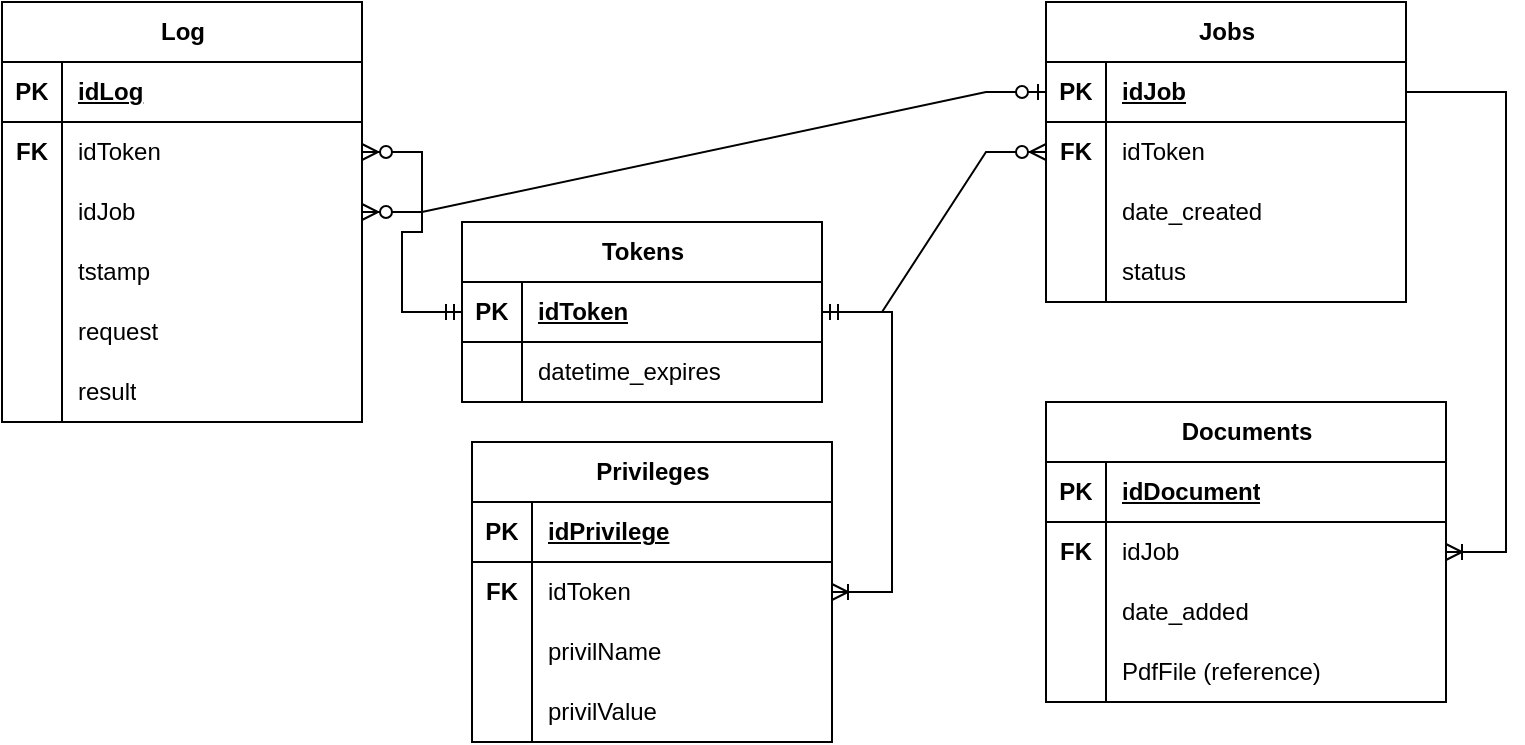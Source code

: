 <mxfile version="22.1.17" type="device">
  <diagram name="Page-1" id="5UgOBopCguAfyrM2OsXd">
    <mxGraphModel dx="1232" dy="1042" grid="1" gridSize="10" guides="1" tooltips="1" connect="1" arrows="1" fold="1" page="1" pageScale="1" pageWidth="827" pageHeight="1169" math="0" shadow="0">
      <root>
        <mxCell id="0" />
        <mxCell id="1" parent="0" />
        <UserObject label="Jobs" tooltip="create only if valid pdf form is provided" id="UqdyNHIY9lJuVBILIbmq-14">
          <mxCell style="shape=table;startSize=30;container=1;collapsible=1;childLayout=tableLayout;fixedRows=1;rowLines=0;fontStyle=1;align=center;resizeLast=1;html=1;" parent="1" vertex="1">
            <mxGeometry x="566" y="60" width="180" height="150" as="geometry" />
          </mxCell>
        </UserObject>
        <mxCell id="UqdyNHIY9lJuVBILIbmq-15" value="" style="shape=tableRow;horizontal=0;startSize=0;swimlaneHead=0;swimlaneBody=0;fillColor=none;collapsible=0;dropTarget=0;points=[[0,0.5],[1,0.5]];portConstraint=eastwest;top=0;left=0;right=0;bottom=1;" parent="UqdyNHIY9lJuVBILIbmq-14" vertex="1">
          <mxGeometry y="30" width="180" height="30" as="geometry" />
        </mxCell>
        <mxCell id="UqdyNHIY9lJuVBILIbmq-16" value="PK" style="shape=partialRectangle;connectable=0;fillColor=none;top=0;left=0;bottom=0;right=0;fontStyle=1;overflow=hidden;whiteSpace=wrap;html=1;" parent="UqdyNHIY9lJuVBILIbmq-15" vertex="1">
          <mxGeometry width="30" height="30" as="geometry">
            <mxRectangle width="30" height="30" as="alternateBounds" />
          </mxGeometry>
        </mxCell>
        <mxCell id="UqdyNHIY9lJuVBILIbmq-17" value="idJob" style="shape=partialRectangle;connectable=0;fillColor=none;top=0;left=0;bottom=0;right=0;align=left;spacingLeft=6;fontStyle=5;overflow=hidden;whiteSpace=wrap;html=1;" parent="UqdyNHIY9lJuVBILIbmq-15" vertex="1">
          <mxGeometry x="30" width="150" height="30" as="geometry">
            <mxRectangle width="150" height="30" as="alternateBounds" />
          </mxGeometry>
        </mxCell>
        <mxCell id="UqdyNHIY9lJuVBILIbmq-18" value="" style="shape=tableRow;horizontal=0;startSize=0;swimlaneHead=0;swimlaneBody=0;fillColor=none;collapsible=0;dropTarget=0;points=[[0,0.5],[1,0.5]];portConstraint=eastwest;top=0;left=0;right=0;bottom=0;" parent="UqdyNHIY9lJuVBILIbmq-14" vertex="1">
          <mxGeometry y="60" width="180" height="30" as="geometry" />
        </mxCell>
        <mxCell id="UqdyNHIY9lJuVBILIbmq-19" value="&lt;b&gt;FK&lt;/b&gt;" style="shape=partialRectangle;connectable=0;fillColor=none;top=0;left=0;bottom=0;right=0;editable=1;overflow=hidden;whiteSpace=wrap;html=1;" parent="UqdyNHIY9lJuVBILIbmq-18" vertex="1">
          <mxGeometry width="30" height="30" as="geometry">
            <mxRectangle width="30" height="30" as="alternateBounds" />
          </mxGeometry>
        </mxCell>
        <mxCell id="UqdyNHIY9lJuVBILIbmq-20" value="idToken" style="shape=partialRectangle;connectable=0;fillColor=none;top=0;left=0;bottom=0;right=0;align=left;spacingLeft=6;overflow=hidden;whiteSpace=wrap;html=1;" parent="UqdyNHIY9lJuVBILIbmq-18" vertex="1">
          <mxGeometry x="30" width="150" height="30" as="geometry">
            <mxRectangle width="150" height="30" as="alternateBounds" />
          </mxGeometry>
        </mxCell>
        <mxCell id="UqdyNHIY9lJuVBILIbmq-21" value="" style="shape=tableRow;horizontal=0;startSize=0;swimlaneHead=0;swimlaneBody=0;fillColor=none;collapsible=0;dropTarget=0;points=[[0,0.5],[1,0.5]];portConstraint=eastwest;top=0;left=0;right=0;bottom=0;" parent="UqdyNHIY9lJuVBILIbmq-14" vertex="1">
          <mxGeometry y="90" width="180" height="30" as="geometry" />
        </mxCell>
        <mxCell id="UqdyNHIY9lJuVBILIbmq-22" value="" style="shape=partialRectangle;connectable=0;fillColor=none;top=0;left=0;bottom=0;right=0;editable=1;overflow=hidden;whiteSpace=wrap;html=1;" parent="UqdyNHIY9lJuVBILIbmq-21" vertex="1">
          <mxGeometry width="30" height="30" as="geometry">
            <mxRectangle width="30" height="30" as="alternateBounds" />
          </mxGeometry>
        </mxCell>
        <mxCell id="UqdyNHIY9lJuVBILIbmq-23" value="date_created" style="shape=partialRectangle;connectable=0;fillColor=none;top=0;left=0;bottom=0;right=0;align=left;spacingLeft=6;overflow=hidden;whiteSpace=wrap;html=1;" parent="UqdyNHIY9lJuVBILIbmq-21" vertex="1">
          <mxGeometry x="30" width="150" height="30" as="geometry">
            <mxRectangle width="150" height="30" as="alternateBounds" />
          </mxGeometry>
        </mxCell>
        <mxCell id="UqdyNHIY9lJuVBILIbmq-24" value="" style="shape=tableRow;horizontal=0;startSize=0;swimlaneHead=0;swimlaneBody=0;fillColor=none;collapsible=0;dropTarget=0;points=[[0,0.5],[1,0.5]];portConstraint=eastwest;top=0;left=0;right=0;bottom=0;" parent="UqdyNHIY9lJuVBILIbmq-14" vertex="1">
          <mxGeometry y="120" width="180" height="30" as="geometry" />
        </mxCell>
        <mxCell id="UqdyNHIY9lJuVBILIbmq-25" value="" style="shape=partialRectangle;connectable=0;fillColor=none;top=0;left=0;bottom=0;right=0;editable=1;overflow=hidden;whiteSpace=wrap;html=1;" parent="UqdyNHIY9lJuVBILIbmq-24" vertex="1">
          <mxGeometry width="30" height="30" as="geometry">
            <mxRectangle width="30" height="30" as="alternateBounds" />
          </mxGeometry>
        </mxCell>
        <mxCell id="UqdyNHIY9lJuVBILIbmq-26" value="status" style="shape=partialRectangle;connectable=0;fillColor=none;top=0;left=0;bottom=0;right=0;align=left;spacingLeft=6;overflow=hidden;whiteSpace=wrap;html=1;" parent="UqdyNHIY9lJuVBILIbmq-24" vertex="1">
          <mxGeometry x="30" width="150" height="30" as="geometry">
            <mxRectangle width="150" height="30" as="alternateBounds" />
          </mxGeometry>
        </mxCell>
        <UserObject label="Documents" tooltip="valid pdf forms only; newest will be processed with address data" id="UqdyNHIY9lJuVBILIbmq-27">
          <mxCell style="shape=table;startSize=30;container=1;collapsible=1;childLayout=tableLayout;fixedRows=1;rowLines=0;fontStyle=1;align=center;resizeLast=1;html=1;" parent="1" vertex="1">
            <mxGeometry x="566" y="260" width="200" height="150" as="geometry" />
          </mxCell>
        </UserObject>
        <mxCell id="UqdyNHIY9lJuVBILIbmq-28" value="" style="shape=tableRow;horizontal=0;startSize=0;swimlaneHead=0;swimlaneBody=0;fillColor=none;collapsible=0;dropTarget=0;points=[[0,0.5],[1,0.5]];portConstraint=eastwest;top=0;left=0;right=0;bottom=1;" parent="UqdyNHIY9lJuVBILIbmq-27" vertex="1">
          <mxGeometry y="30" width="200" height="30" as="geometry" />
        </mxCell>
        <mxCell id="UqdyNHIY9lJuVBILIbmq-29" value="PK" style="shape=partialRectangle;connectable=0;fillColor=none;top=0;left=0;bottom=0;right=0;fontStyle=1;overflow=hidden;whiteSpace=wrap;html=1;" parent="UqdyNHIY9lJuVBILIbmq-28" vertex="1">
          <mxGeometry width="30" height="30" as="geometry">
            <mxRectangle width="30" height="30" as="alternateBounds" />
          </mxGeometry>
        </mxCell>
        <mxCell id="UqdyNHIY9lJuVBILIbmq-30" value="idDocument" style="shape=partialRectangle;connectable=0;fillColor=none;top=0;left=0;bottom=0;right=0;align=left;spacingLeft=6;fontStyle=5;overflow=hidden;whiteSpace=wrap;html=1;" parent="UqdyNHIY9lJuVBILIbmq-28" vertex="1">
          <mxGeometry x="30" width="170" height="30" as="geometry">
            <mxRectangle width="170" height="30" as="alternateBounds" />
          </mxGeometry>
        </mxCell>
        <mxCell id="UqdyNHIY9lJuVBILIbmq-31" value="" style="shape=tableRow;horizontal=0;startSize=0;swimlaneHead=0;swimlaneBody=0;fillColor=none;collapsible=0;dropTarget=0;points=[[0,0.5],[1,0.5]];portConstraint=eastwest;top=0;left=0;right=0;bottom=0;" parent="UqdyNHIY9lJuVBILIbmq-27" vertex="1">
          <mxGeometry y="60" width="200" height="30" as="geometry" />
        </mxCell>
        <mxCell id="UqdyNHIY9lJuVBILIbmq-32" value="FK" style="shape=partialRectangle;connectable=0;fillColor=none;top=0;left=0;bottom=0;right=0;editable=1;overflow=hidden;whiteSpace=wrap;html=1;fontStyle=1" parent="UqdyNHIY9lJuVBILIbmq-31" vertex="1">
          <mxGeometry width="30" height="30" as="geometry">
            <mxRectangle width="30" height="30" as="alternateBounds" />
          </mxGeometry>
        </mxCell>
        <mxCell id="UqdyNHIY9lJuVBILIbmq-33" value="idJob" style="shape=partialRectangle;connectable=0;fillColor=none;top=0;left=0;bottom=0;right=0;align=left;spacingLeft=6;overflow=hidden;whiteSpace=wrap;html=1;" parent="UqdyNHIY9lJuVBILIbmq-31" vertex="1">
          <mxGeometry x="30" width="170" height="30" as="geometry">
            <mxRectangle width="170" height="30" as="alternateBounds" />
          </mxGeometry>
        </mxCell>
        <mxCell id="UqdyNHIY9lJuVBILIbmq-34" value="" style="shape=tableRow;horizontal=0;startSize=0;swimlaneHead=0;swimlaneBody=0;fillColor=none;collapsible=0;dropTarget=0;points=[[0,0.5],[1,0.5]];portConstraint=eastwest;top=0;left=0;right=0;bottom=0;" parent="UqdyNHIY9lJuVBILIbmq-27" vertex="1">
          <mxGeometry y="90" width="200" height="30" as="geometry" />
        </mxCell>
        <mxCell id="UqdyNHIY9lJuVBILIbmq-35" value="" style="shape=partialRectangle;connectable=0;fillColor=none;top=0;left=0;bottom=0;right=0;editable=1;overflow=hidden;whiteSpace=wrap;html=1;" parent="UqdyNHIY9lJuVBILIbmq-34" vertex="1">
          <mxGeometry width="30" height="30" as="geometry">
            <mxRectangle width="30" height="30" as="alternateBounds" />
          </mxGeometry>
        </mxCell>
        <mxCell id="UqdyNHIY9lJuVBILIbmq-36" value="&lt;div&gt;date_added&lt;/div&gt;" style="shape=partialRectangle;connectable=0;fillColor=none;top=0;left=0;bottom=0;right=0;align=left;spacingLeft=6;overflow=hidden;whiteSpace=wrap;html=1;" parent="UqdyNHIY9lJuVBILIbmq-34" vertex="1">
          <mxGeometry x="30" width="170" height="30" as="geometry">
            <mxRectangle width="170" height="30" as="alternateBounds" />
          </mxGeometry>
        </mxCell>
        <mxCell id="UqdyNHIY9lJuVBILIbmq-37" value="" style="shape=tableRow;horizontal=0;startSize=0;swimlaneHead=0;swimlaneBody=0;fillColor=none;collapsible=0;dropTarget=0;points=[[0,0.5],[1,0.5]];portConstraint=eastwest;top=0;left=0;right=0;bottom=0;" parent="UqdyNHIY9lJuVBILIbmq-27" vertex="1">
          <mxGeometry y="120" width="200" height="30" as="geometry" />
        </mxCell>
        <mxCell id="UqdyNHIY9lJuVBILIbmq-38" value="" style="shape=partialRectangle;connectable=0;fillColor=none;top=0;left=0;bottom=0;right=0;editable=1;overflow=hidden;whiteSpace=wrap;html=1;" parent="UqdyNHIY9lJuVBILIbmq-37" vertex="1">
          <mxGeometry width="30" height="30" as="geometry">
            <mxRectangle width="30" height="30" as="alternateBounds" />
          </mxGeometry>
        </mxCell>
        <mxCell id="UqdyNHIY9lJuVBILIbmq-39" value="PdfFile (reference)" style="shape=partialRectangle;connectable=0;fillColor=none;top=0;left=0;bottom=0;right=0;align=left;spacingLeft=6;overflow=hidden;whiteSpace=wrap;html=1;" parent="UqdyNHIY9lJuVBILIbmq-37" vertex="1">
          <mxGeometry x="30" width="170" height="30" as="geometry">
            <mxRectangle width="170" height="30" as="alternateBounds" />
          </mxGeometry>
        </mxCell>
        <mxCell id="UqdyNHIY9lJuVBILIbmq-40" value="Tokens" style="shape=table;startSize=30;container=1;collapsible=1;childLayout=tableLayout;fixedRows=1;rowLines=0;fontStyle=1;align=center;resizeLast=1;html=1;" parent="1" vertex="1">
          <mxGeometry x="274" y="170" width="180" height="90" as="geometry" />
        </mxCell>
        <mxCell id="UqdyNHIY9lJuVBILIbmq-41" value="" style="shape=tableRow;horizontal=0;startSize=0;swimlaneHead=0;swimlaneBody=0;fillColor=none;collapsible=0;dropTarget=0;points=[[0,0.5],[1,0.5]];portConstraint=eastwest;top=0;left=0;right=0;bottom=1;" parent="UqdyNHIY9lJuVBILIbmq-40" vertex="1">
          <mxGeometry y="30" width="180" height="30" as="geometry" />
        </mxCell>
        <mxCell id="UqdyNHIY9lJuVBILIbmq-42" value="PK" style="shape=partialRectangle;connectable=0;fillColor=none;top=0;left=0;bottom=0;right=0;fontStyle=1;overflow=hidden;whiteSpace=wrap;html=1;" parent="UqdyNHIY9lJuVBILIbmq-41" vertex="1">
          <mxGeometry width="30" height="30" as="geometry">
            <mxRectangle width="30" height="30" as="alternateBounds" />
          </mxGeometry>
        </mxCell>
        <mxCell id="UqdyNHIY9lJuVBILIbmq-43" value="idToken" style="shape=partialRectangle;connectable=0;fillColor=none;top=0;left=0;bottom=0;right=0;align=left;spacingLeft=6;fontStyle=5;overflow=hidden;whiteSpace=wrap;html=1;" parent="UqdyNHIY9lJuVBILIbmq-41" vertex="1">
          <mxGeometry x="30" width="150" height="30" as="geometry">
            <mxRectangle width="150" height="30" as="alternateBounds" />
          </mxGeometry>
        </mxCell>
        <mxCell id="UqdyNHIY9lJuVBILIbmq-50" value="" style="shape=tableRow;horizontal=0;startSize=0;swimlaneHead=0;swimlaneBody=0;fillColor=none;collapsible=0;dropTarget=0;points=[[0,0.5],[1,0.5]];portConstraint=eastwest;top=0;left=0;right=0;bottom=0;" parent="UqdyNHIY9lJuVBILIbmq-40" vertex="1">
          <mxGeometry y="60" width="180" height="30" as="geometry" />
        </mxCell>
        <mxCell id="UqdyNHIY9lJuVBILIbmq-51" value="" style="shape=partialRectangle;connectable=0;fillColor=none;top=0;left=0;bottom=0;right=0;editable=1;overflow=hidden;whiteSpace=wrap;html=1;" parent="UqdyNHIY9lJuVBILIbmq-50" vertex="1">
          <mxGeometry width="30" height="30" as="geometry">
            <mxRectangle width="30" height="30" as="alternateBounds" />
          </mxGeometry>
        </mxCell>
        <mxCell id="UqdyNHIY9lJuVBILIbmq-52" value="datetime_expires" style="shape=partialRectangle;connectable=0;fillColor=none;top=0;left=0;bottom=0;right=0;align=left;spacingLeft=6;overflow=hidden;whiteSpace=wrap;html=1;" parent="UqdyNHIY9lJuVBILIbmq-50" vertex="1">
          <mxGeometry x="30" width="150" height="30" as="geometry">
            <mxRectangle width="150" height="30" as="alternateBounds" />
          </mxGeometry>
        </mxCell>
        <mxCell id="OgYU7Rey2-rCz_4GdbWx-2" value="" style="edgeStyle=entityRelationEdgeStyle;fontSize=12;html=1;endArrow=ERzeroToMany;startArrow=ERmandOne;rounded=0;" parent="1" source="UqdyNHIY9lJuVBILIbmq-41" target="UqdyNHIY9lJuVBILIbmq-18" edge="1">
          <mxGeometry width="100" height="100" relative="1" as="geometry">
            <mxPoint x="364" y="410" as="sourcePoint" />
            <mxPoint x="464" y="310" as="targetPoint" />
          </mxGeometry>
        </mxCell>
        <mxCell id="OgYU7Rey2-rCz_4GdbWx-4" value="" style="edgeStyle=entityRelationEdgeStyle;fontSize=12;html=1;endArrow=ERoneToMany;rounded=0;exitX=1;exitY=0.5;exitDx=0;exitDy=0;" parent="1" source="UqdyNHIY9lJuVBILIbmq-15" target="UqdyNHIY9lJuVBILIbmq-31" edge="1">
          <mxGeometry width="100" height="100" relative="1" as="geometry">
            <mxPoint x="554" y="600" as="sourcePoint" />
            <mxPoint x="654" y="500" as="targetPoint" />
          </mxGeometry>
        </mxCell>
        <UserObject label="Privileges" tooltip="Like &#39;maxApiCallsPerDay&#39;" id="OgYU7Rey2-rCz_4GdbWx-5">
          <mxCell style="shape=table;startSize=30;container=1;collapsible=1;childLayout=tableLayout;fixedRows=1;rowLines=0;fontStyle=1;align=center;resizeLast=1;html=1;" parent="1" vertex="1">
            <mxGeometry x="279" y="280" width="180" height="150" as="geometry" />
          </mxCell>
        </UserObject>
        <mxCell id="OgYU7Rey2-rCz_4GdbWx-6" value="" style="shape=tableRow;horizontal=0;startSize=0;swimlaneHead=0;swimlaneBody=0;fillColor=none;collapsible=0;dropTarget=0;points=[[0,0.5],[1,0.5]];portConstraint=eastwest;top=0;left=0;right=0;bottom=1;" parent="OgYU7Rey2-rCz_4GdbWx-5" vertex="1">
          <mxGeometry y="30" width="180" height="30" as="geometry" />
        </mxCell>
        <mxCell id="OgYU7Rey2-rCz_4GdbWx-7" value="PK" style="shape=partialRectangle;connectable=0;fillColor=none;top=0;left=0;bottom=0;right=0;fontStyle=1;overflow=hidden;whiteSpace=wrap;html=1;" parent="OgYU7Rey2-rCz_4GdbWx-6" vertex="1">
          <mxGeometry width="30" height="30" as="geometry">
            <mxRectangle width="30" height="30" as="alternateBounds" />
          </mxGeometry>
        </mxCell>
        <mxCell id="OgYU7Rey2-rCz_4GdbWx-8" value="idPrivilege" style="shape=partialRectangle;connectable=0;fillColor=none;top=0;left=0;bottom=0;right=0;align=left;spacingLeft=6;fontStyle=5;overflow=hidden;whiteSpace=wrap;html=1;" parent="OgYU7Rey2-rCz_4GdbWx-6" vertex="1">
          <mxGeometry x="30" width="150" height="30" as="geometry">
            <mxRectangle width="150" height="30" as="alternateBounds" />
          </mxGeometry>
        </mxCell>
        <mxCell id="OgYU7Rey2-rCz_4GdbWx-9" value="" style="shape=tableRow;horizontal=0;startSize=0;swimlaneHead=0;swimlaneBody=0;fillColor=none;collapsible=0;dropTarget=0;points=[[0,0.5],[1,0.5]];portConstraint=eastwest;top=0;left=0;right=0;bottom=0;" parent="OgYU7Rey2-rCz_4GdbWx-5" vertex="1">
          <mxGeometry y="60" width="180" height="30" as="geometry" />
        </mxCell>
        <mxCell id="OgYU7Rey2-rCz_4GdbWx-10" value="FK" style="shape=partialRectangle;connectable=0;fillColor=none;top=0;left=0;bottom=0;right=0;editable=1;overflow=hidden;whiteSpace=wrap;html=1;fontStyle=1" parent="OgYU7Rey2-rCz_4GdbWx-9" vertex="1">
          <mxGeometry width="30" height="30" as="geometry">
            <mxRectangle width="30" height="30" as="alternateBounds" />
          </mxGeometry>
        </mxCell>
        <mxCell id="OgYU7Rey2-rCz_4GdbWx-11" value="idToken" style="shape=partialRectangle;connectable=0;fillColor=none;top=0;left=0;bottom=0;right=0;align=left;spacingLeft=6;overflow=hidden;whiteSpace=wrap;html=1;" parent="OgYU7Rey2-rCz_4GdbWx-9" vertex="1">
          <mxGeometry x="30" width="150" height="30" as="geometry">
            <mxRectangle width="150" height="30" as="alternateBounds" />
          </mxGeometry>
        </mxCell>
        <mxCell id="OgYU7Rey2-rCz_4GdbWx-12" style="shape=tableRow;horizontal=0;startSize=0;swimlaneHead=0;swimlaneBody=0;fillColor=none;collapsible=0;dropTarget=0;points=[[0,0.5],[1,0.5]];portConstraint=eastwest;top=0;left=0;right=0;bottom=0;" parent="OgYU7Rey2-rCz_4GdbWx-5" vertex="1">
          <mxGeometry y="90" width="180" height="30" as="geometry" />
        </mxCell>
        <mxCell id="OgYU7Rey2-rCz_4GdbWx-13" style="shape=partialRectangle;connectable=0;fillColor=none;top=0;left=0;bottom=0;right=0;editable=1;overflow=hidden;whiteSpace=wrap;html=1;" parent="OgYU7Rey2-rCz_4GdbWx-12" vertex="1">
          <mxGeometry width="30" height="30" as="geometry">
            <mxRectangle width="30" height="30" as="alternateBounds" />
          </mxGeometry>
        </mxCell>
        <mxCell id="OgYU7Rey2-rCz_4GdbWx-14" value="privilName" style="shape=partialRectangle;connectable=0;fillColor=none;top=0;left=0;bottom=0;right=0;align=left;spacingLeft=6;overflow=hidden;whiteSpace=wrap;html=1;" parent="OgYU7Rey2-rCz_4GdbWx-12" vertex="1">
          <mxGeometry x="30" width="150" height="30" as="geometry">
            <mxRectangle width="150" height="30" as="alternateBounds" />
          </mxGeometry>
        </mxCell>
        <mxCell id="OgYU7Rey2-rCz_4GdbWx-15" style="shape=tableRow;horizontal=0;startSize=0;swimlaneHead=0;swimlaneBody=0;fillColor=none;collapsible=0;dropTarget=0;points=[[0,0.5],[1,0.5]];portConstraint=eastwest;top=0;left=0;right=0;bottom=0;" parent="OgYU7Rey2-rCz_4GdbWx-5" vertex="1">
          <mxGeometry y="120" width="180" height="30" as="geometry" />
        </mxCell>
        <mxCell id="OgYU7Rey2-rCz_4GdbWx-16" style="shape=partialRectangle;connectable=0;fillColor=none;top=0;left=0;bottom=0;right=0;editable=1;overflow=hidden;whiteSpace=wrap;html=1;" parent="OgYU7Rey2-rCz_4GdbWx-15" vertex="1">
          <mxGeometry width="30" height="30" as="geometry">
            <mxRectangle width="30" height="30" as="alternateBounds" />
          </mxGeometry>
        </mxCell>
        <mxCell id="OgYU7Rey2-rCz_4GdbWx-17" value="privilValue" style="shape=partialRectangle;connectable=0;fillColor=none;top=0;left=0;bottom=0;right=0;align=left;spacingLeft=6;overflow=hidden;whiteSpace=wrap;html=1;" parent="OgYU7Rey2-rCz_4GdbWx-15" vertex="1">
          <mxGeometry x="30" width="150" height="30" as="geometry">
            <mxRectangle width="150" height="30" as="alternateBounds" />
          </mxGeometry>
        </mxCell>
        <mxCell id="OgYU7Rey2-rCz_4GdbWx-22" value="" style="edgeStyle=entityRelationEdgeStyle;fontSize=12;html=1;endArrow=ERoneToMany;rounded=0;" parent="1" source="UqdyNHIY9lJuVBILIbmq-41" target="OgYU7Rey2-rCz_4GdbWx-9" edge="1">
          <mxGeometry width="100" height="100" relative="1" as="geometry">
            <mxPoint x="554" y="600" as="sourcePoint" />
            <mxPoint x="654" y="500" as="targetPoint" />
          </mxGeometry>
        </mxCell>
        <UserObject label="Log" tooltip="will also provide number of API calls made per token / day" id="OgYU7Rey2-rCz_4GdbWx-23">
          <mxCell style="shape=table;startSize=30;container=1;collapsible=1;childLayout=tableLayout;fixedRows=1;rowLines=0;fontStyle=1;align=center;resizeLast=1;html=1;" parent="1" vertex="1">
            <mxGeometry x="44" y="60" width="180" height="210" as="geometry" />
          </mxCell>
        </UserObject>
        <mxCell id="OgYU7Rey2-rCz_4GdbWx-24" value="" style="shape=tableRow;horizontal=0;startSize=0;swimlaneHead=0;swimlaneBody=0;fillColor=none;collapsible=0;dropTarget=0;points=[[0,0.5],[1,0.5]];portConstraint=eastwest;top=0;left=0;right=0;bottom=1;" parent="OgYU7Rey2-rCz_4GdbWx-23" vertex="1">
          <mxGeometry y="30" width="180" height="30" as="geometry" />
        </mxCell>
        <mxCell id="OgYU7Rey2-rCz_4GdbWx-25" value="PK" style="shape=partialRectangle;connectable=0;fillColor=none;top=0;left=0;bottom=0;right=0;fontStyle=1;overflow=hidden;whiteSpace=wrap;html=1;" parent="OgYU7Rey2-rCz_4GdbWx-24" vertex="1">
          <mxGeometry width="30" height="30" as="geometry">
            <mxRectangle width="30" height="30" as="alternateBounds" />
          </mxGeometry>
        </mxCell>
        <mxCell id="OgYU7Rey2-rCz_4GdbWx-26" value="idLog" style="shape=partialRectangle;connectable=0;fillColor=none;top=0;left=0;bottom=0;right=0;align=left;spacingLeft=6;fontStyle=5;overflow=hidden;whiteSpace=wrap;html=1;" parent="OgYU7Rey2-rCz_4GdbWx-24" vertex="1">
          <mxGeometry x="30" width="150" height="30" as="geometry">
            <mxRectangle width="150" height="30" as="alternateBounds" />
          </mxGeometry>
        </mxCell>
        <mxCell id="OgYU7Rey2-rCz_4GdbWx-27" value="" style="shape=tableRow;horizontal=0;startSize=0;swimlaneHead=0;swimlaneBody=0;fillColor=none;collapsible=0;dropTarget=0;points=[[0,0.5],[1,0.5]];portConstraint=eastwest;top=0;left=0;right=0;bottom=0;" parent="OgYU7Rey2-rCz_4GdbWx-23" vertex="1">
          <mxGeometry y="60" width="180" height="30" as="geometry" />
        </mxCell>
        <mxCell id="OgYU7Rey2-rCz_4GdbWx-28" value="FK" style="shape=partialRectangle;connectable=0;fillColor=none;top=0;left=0;bottom=0;right=0;editable=1;overflow=hidden;whiteSpace=wrap;html=1;fontStyle=1" parent="OgYU7Rey2-rCz_4GdbWx-27" vertex="1">
          <mxGeometry width="30" height="30" as="geometry">
            <mxRectangle width="30" height="30" as="alternateBounds" />
          </mxGeometry>
        </mxCell>
        <mxCell id="OgYU7Rey2-rCz_4GdbWx-29" value="idToken" style="shape=partialRectangle;connectable=0;fillColor=none;top=0;left=0;bottom=0;right=0;align=left;spacingLeft=6;overflow=hidden;whiteSpace=wrap;html=1;" parent="OgYU7Rey2-rCz_4GdbWx-27" vertex="1">
          <mxGeometry x="30" width="150" height="30" as="geometry">
            <mxRectangle width="150" height="30" as="alternateBounds" />
          </mxGeometry>
        </mxCell>
        <mxCell id="OgYU7Rey2-rCz_4GdbWx-30" style="shape=tableRow;horizontal=0;startSize=0;swimlaneHead=0;swimlaneBody=0;fillColor=none;collapsible=0;dropTarget=0;points=[[0,0.5],[1,0.5]];portConstraint=eastwest;top=0;left=0;right=0;bottom=0;" parent="OgYU7Rey2-rCz_4GdbWx-23" vertex="1">
          <mxGeometry y="90" width="180" height="30" as="geometry" />
        </mxCell>
        <mxCell id="OgYU7Rey2-rCz_4GdbWx-31" value="" style="shape=partialRectangle;connectable=0;fillColor=none;top=0;left=0;bottom=0;right=0;editable=1;overflow=hidden;whiteSpace=wrap;html=1;" parent="OgYU7Rey2-rCz_4GdbWx-30" vertex="1">
          <mxGeometry width="30" height="30" as="geometry">
            <mxRectangle width="30" height="30" as="alternateBounds" />
          </mxGeometry>
        </mxCell>
        <mxCell id="OgYU7Rey2-rCz_4GdbWx-32" value="idJob" style="shape=partialRectangle;connectable=0;fillColor=none;top=0;left=0;bottom=0;right=0;align=left;spacingLeft=6;overflow=hidden;whiteSpace=wrap;html=1;" parent="OgYU7Rey2-rCz_4GdbWx-30" vertex="1">
          <mxGeometry x="30" width="150" height="30" as="geometry">
            <mxRectangle width="150" height="30" as="alternateBounds" />
          </mxGeometry>
        </mxCell>
        <mxCell id="OgYU7Rey2-rCz_4GdbWx-36" style="shape=tableRow;horizontal=0;startSize=0;swimlaneHead=0;swimlaneBody=0;fillColor=none;collapsible=0;dropTarget=0;points=[[0,0.5],[1,0.5]];portConstraint=eastwest;top=0;left=0;right=0;bottom=0;" parent="OgYU7Rey2-rCz_4GdbWx-23" vertex="1">
          <mxGeometry y="120" width="180" height="30" as="geometry" />
        </mxCell>
        <mxCell id="OgYU7Rey2-rCz_4GdbWx-37" style="shape=partialRectangle;connectable=0;fillColor=none;top=0;left=0;bottom=0;right=0;editable=1;overflow=hidden;whiteSpace=wrap;html=1;" parent="OgYU7Rey2-rCz_4GdbWx-36" vertex="1">
          <mxGeometry width="30" height="30" as="geometry">
            <mxRectangle width="30" height="30" as="alternateBounds" />
          </mxGeometry>
        </mxCell>
        <mxCell id="OgYU7Rey2-rCz_4GdbWx-38" value="tstamp" style="shape=partialRectangle;connectable=0;fillColor=none;top=0;left=0;bottom=0;right=0;align=left;spacingLeft=6;overflow=hidden;whiteSpace=wrap;html=1;" parent="OgYU7Rey2-rCz_4GdbWx-36" vertex="1">
          <mxGeometry x="30" width="150" height="30" as="geometry">
            <mxRectangle width="150" height="30" as="alternateBounds" />
          </mxGeometry>
        </mxCell>
        <mxCell id="OgYU7Rey2-rCz_4GdbWx-39" style="shape=tableRow;horizontal=0;startSize=0;swimlaneHead=0;swimlaneBody=0;fillColor=none;collapsible=0;dropTarget=0;points=[[0,0.5],[1,0.5]];portConstraint=eastwest;top=0;left=0;right=0;bottom=0;" parent="OgYU7Rey2-rCz_4GdbWx-23" vertex="1">
          <mxGeometry y="150" width="180" height="30" as="geometry" />
        </mxCell>
        <mxCell id="OgYU7Rey2-rCz_4GdbWx-40" style="shape=partialRectangle;connectable=0;fillColor=none;top=0;left=0;bottom=0;right=0;editable=1;overflow=hidden;whiteSpace=wrap;html=1;" parent="OgYU7Rey2-rCz_4GdbWx-39" vertex="1">
          <mxGeometry width="30" height="30" as="geometry">
            <mxRectangle width="30" height="30" as="alternateBounds" />
          </mxGeometry>
        </mxCell>
        <mxCell id="OgYU7Rey2-rCz_4GdbWx-41" value="request" style="shape=partialRectangle;connectable=0;fillColor=none;top=0;left=0;bottom=0;right=0;align=left;spacingLeft=6;overflow=hidden;whiteSpace=wrap;html=1;" parent="OgYU7Rey2-rCz_4GdbWx-39" vertex="1">
          <mxGeometry x="30" width="150" height="30" as="geometry">
            <mxRectangle width="150" height="30" as="alternateBounds" />
          </mxGeometry>
        </mxCell>
        <mxCell id="OgYU7Rey2-rCz_4GdbWx-42" style="shape=tableRow;horizontal=0;startSize=0;swimlaneHead=0;swimlaneBody=0;fillColor=none;collapsible=0;dropTarget=0;points=[[0,0.5],[1,0.5]];portConstraint=eastwest;top=0;left=0;right=0;bottom=0;" parent="OgYU7Rey2-rCz_4GdbWx-23" vertex="1">
          <mxGeometry y="180" width="180" height="30" as="geometry" />
        </mxCell>
        <mxCell id="OgYU7Rey2-rCz_4GdbWx-43" style="shape=partialRectangle;connectable=0;fillColor=none;top=0;left=0;bottom=0;right=0;editable=1;overflow=hidden;whiteSpace=wrap;html=1;" parent="OgYU7Rey2-rCz_4GdbWx-42" vertex="1">
          <mxGeometry width="30" height="30" as="geometry">
            <mxRectangle width="30" height="30" as="alternateBounds" />
          </mxGeometry>
        </mxCell>
        <mxCell id="OgYU7Rey2-rCz_4GdbWx-44" value="&lt;div&gt;result&lt;/div&gt;" style="shape=partialRectangle;connectable=0;fillColor=none;top=0;left=0;bottom=0;right=0;align=left;spacingLeft=6;overflow=hidden;whiteSpace=wrap;html=1;" parent="OgYU7Rey2-rCz_4GdbWx-42" vertex="1">
          <mxGeometry x="30" width="150" height="30" as="geometry">
            <mxRectangle width="150" height="30" as="alternateBounds" />
          </mxGeometry>
        </mxCell>
        <mxCell id="OgYU7Rey2-rCz_4GdbWx-45" value="" style="edgeStyle=entityRelationEdgeStyle;fontSize=12;html=1;endArrow=ERzeroToMany;startArrow=ERzeroToOne;rounded=0;" parent="1" source="UqdyNHIY9lJuVBILIbmq-15" target="OgYU7Rey2-rCz_4GdbWx-30" edge="1">
          <mxGeometry width="100" height="100" relative="1" as="geometry">
            <mxPoint x="144" y="600" as="sourcePoint" />
            <mxPoint x="244" y="500" as="targetPoint" />
          </mxGeometry>
        </mxCell>
        <mxCell id="OgYU7Rey2-rCz_4GdbWx-46" value="" style="edgeStyle=entityRelationEdgeStyle;fontSize=12;html=1;endArrow=ERzeroToMany;startArrow=ERmandOne;rounded=0;" parent="1" source="UqdyNHIY9lJuVBILIbmq-41" target="OgYU7Rey2-rCz_4GdbWx-27" edge="1">
          <mxGeometry width="100" height="100" relative="1" as="geometry">
            <mxPoint x="334" y="670" as="sourcePoint" />
            <mxPoint x="134" y="590" as="targetPoint" />
          </mxGeometry>
        </mxCell>
      </root>
    </mxGraphModel>
  </diagram>
</mxfile>
